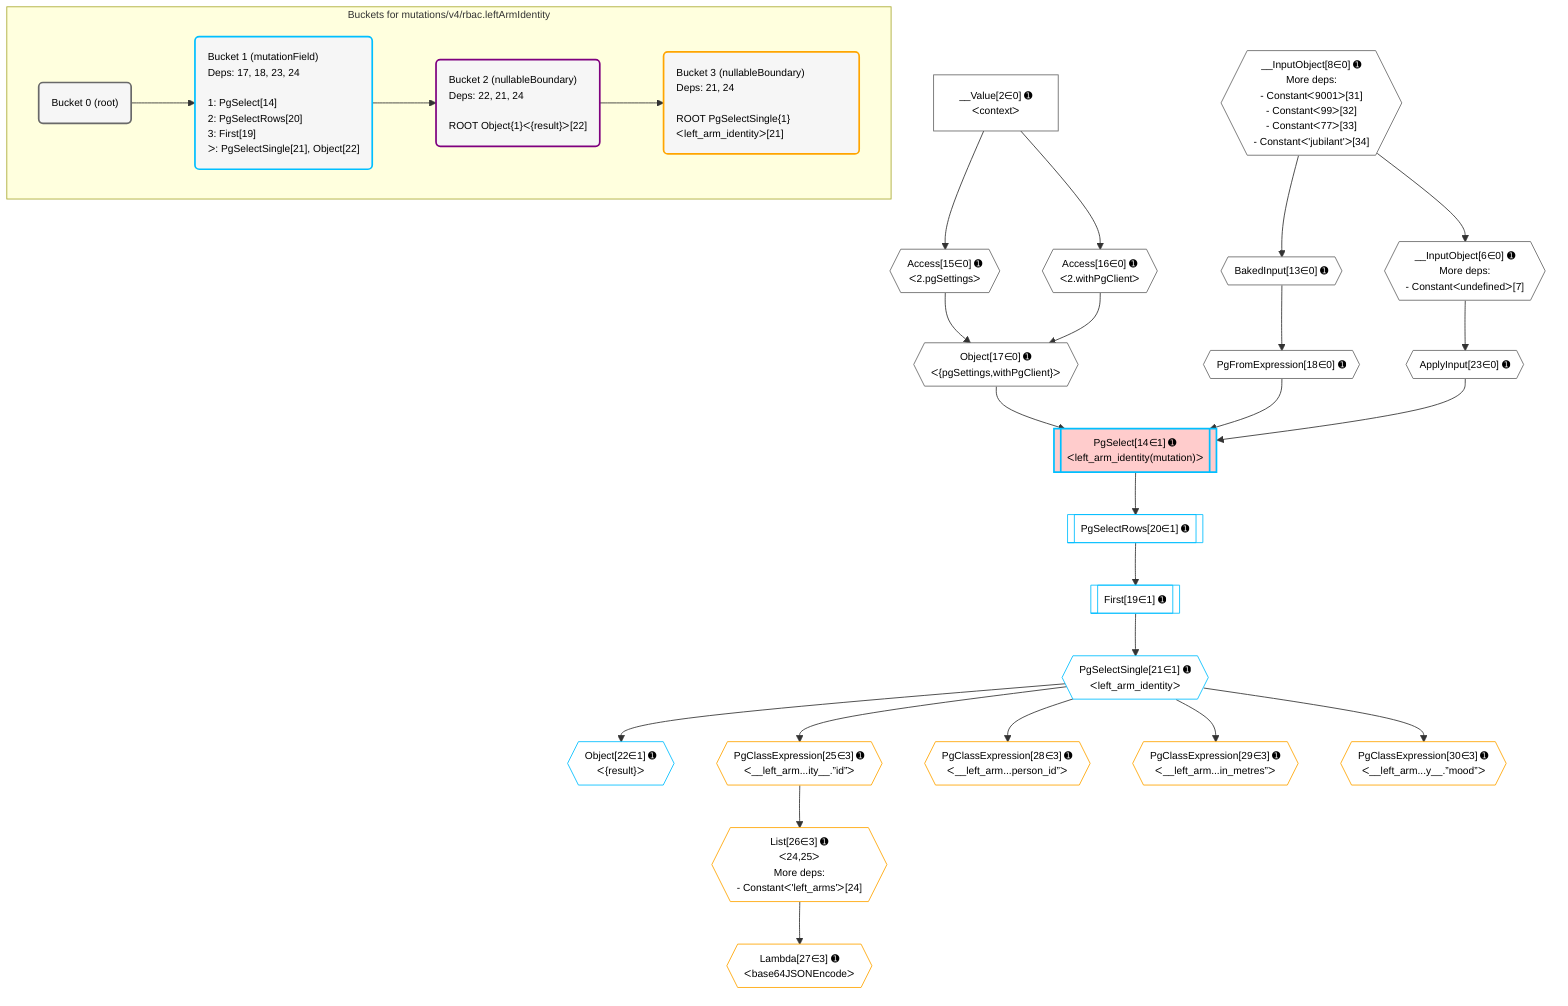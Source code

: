 %%{init: {'themeVariables': { 'fontSize': '12px'}}}%%
graph TD
    classDef path fill:#eee,stroke:#000,color:#000
    classDef plan fill:#fff,stroke-width:1px,color:#000
    classDef itemplan fill:#fff,stroke-width:2px,color:#000
    classDef unbatchedplan fill:#dff,stroke-width:1px,color:#000
    classDef sideeffectplan fill:#fcc,stroke-width:2px,color:#000
    classDef bucket fill:#f6f6f6,color:#000,stroke-width:2px,text-align:left

    subgraph "Buckets for mutations/v4/rbac.leftArmIdentity"
    Bucket0("Bucket 0 (root)"):::bucket
    Bucket1("Bucket 1 (mutationField)<br />Deps: 17, 18, 23, 24<br /><br />1: PgSelect[14]<br />2: PgSelectRows[20]<br />3: First[19]<br />ᐳ: PgSelectSingle[21], Object[22]"):::bucket
    Bucket2("Bucket 2 (nullableBoundary)<br />Deps: 22, 21, 24<br /><br />ROOT Object{1}ᐸ{result}ᐳ[22]"):::bucket
    Bucket3("Bucket 3 (nullableBoundary)<br />Deps: 21, 24<br /><br />ROOT PgSelectSingle{1}ᐸleft_arm_identityᐳ[21]"):::bucket
    end
    Bucket0 --> Bucket1
    Bucket1 --> Bucket2
    Bucket2 --> Bucket3

    %% plan dependencies
    __InputObject8{{"__InputObject[8∈0] ➊<br />More deps:<br />- Constantᐸ9001ᐳ[31]<br />- Constantᐸ99ᐳ[32]<br />- Constantᐸ77ᐳ[33]<br />- Constantᐸ'jubilant'ᐳ[34]"}}:::plan
    __InputObject6{{"__InputObject[6∈0] ➊<br />More deps:<br />- Constantᐸundefinedᐳ[7]"}}:::plan
    __InputObject8 --> __InputObject6
    Object17{{"Object[17∈0] ➊<br />ᐸ{pgSettings,withPgClient}ᐳ"}}:::plan
    Access15{{"Access[15∈0] ➊<br />ᐸ2.pgSettingsᐳ"}}:::plan
    Access16{{"Access[16∈0] ➊<br />ᐸ2.withPgClientᐳ"}}:::plan
    Access15 & Access16 --> Object17
    BakedInput13{{"BakedInput[13∈0] ➊"}}:::plan
    __InputObject8 --> BakedInput13
    __Value2["__Value[2∈0] ➊<br />ᐸcontextᐳ"]:::plan
    __Value2 --> Access15
    __Value2 --> Access16
    PgFromExpression18{{"PgFromExpression[18∈0] ➊"}}:::plan
    BakedInput13 --> PgFromExpression18
    ApplyInput23{{"ApplyInput[23∈0] ➊"}}:::plan
    __InputObject6 --> ApplyInput23
    PgSelect14[["PgSelect[14∈1] ➊<br />ᐸleft_arm_identity(mutation)ᐳ"]]:::sideeffectplan
    Object17 & PgFromExpression18 & ApplyInput23 --> PgSelect14
    First19[["First[19∈1] ➊"]]:::plan
    PgSelectRows20[["PgSelectRows[20∈1] ➊"]]:::plan
    PgSelectRows20 --> First19
    PgSelect14 --> PgSelectRows20
    PgSelectSingle21{{"PgSelectSingle[21∈1] ➊<br />ᐸleft_arm_identityᐳ"}}:::plan
    First19 --> PgSelectSingle21
    Object22{{"Object[22∈1] ➊<br />ᐸ{result}ᐳ"}}:::plan
    PgSelectSingle21 --> Object22
    List26{{"List[26∈3] ➊<br />ᐸ24,25ᐳ<br />More deps:<br />- Constantᐸ'left_arms'ᐳ[24]"}}:::plan
    PgClassExpression25{{"PgClassExpression[25∈3] ➊<br />ᐸ__left_arm...ity__.”id”ᐳ"}}:::plan
    PgClassExpression25 --> List26
    PgSelectSingle21 --> PgClassExpression25
    Lambda27{{"Lambda[27∈3] ➊<br />ᐸbase64JSONEncodeᐳ"}}:::plan
    List26 --> Lambda27
    PgClassExpression28{{"PgClassExpression[28∈3] ➊<br />ᐸ__left_arm...person_id”ᐳ"}}:::plan
    PgSelectSingle21 --> PgClassExpression28
    PgClassExpression29{{"PgClassExpression[29∈3] ➊<br />ᐸ__left_arm...in_metres”ᐳ"}}:::plan
    PgSelectSingle21 --> PgClassExpression29
    PgClassExpression30{{"PgClassExpression[30∈3] ➊<br />ᐸ__left_arm...y__.”mood”ᐳ"}}:::plan
    PgSelectSingle21 --> PgClassExpression30

    %% define steps
    classDef bucket0 stroke:#696969
    class Bucket0,__Value2,__InputObject6,__InputObject8,BakedInput13,Access15,Access16,Object17,PgFromExpression18,ApplyInput23 bucket0
    classDef bucket1 stroke:#00bfff
    class Bucket1,PgSelect14,First19,PgSelectRows20,PgSelectSingle21,Object22 bucket1
    classDef bucket2 stroke:#7f007f
    class Bucket2 bucket2
    classDef bucket3 stroke:#ffa500
    class Bucket3,PgClassExpression25,List26,Lambda27,PgClassExpression28,PgClassExpression29,PgClassExpression30 bucket3

    %% implicit side effects
